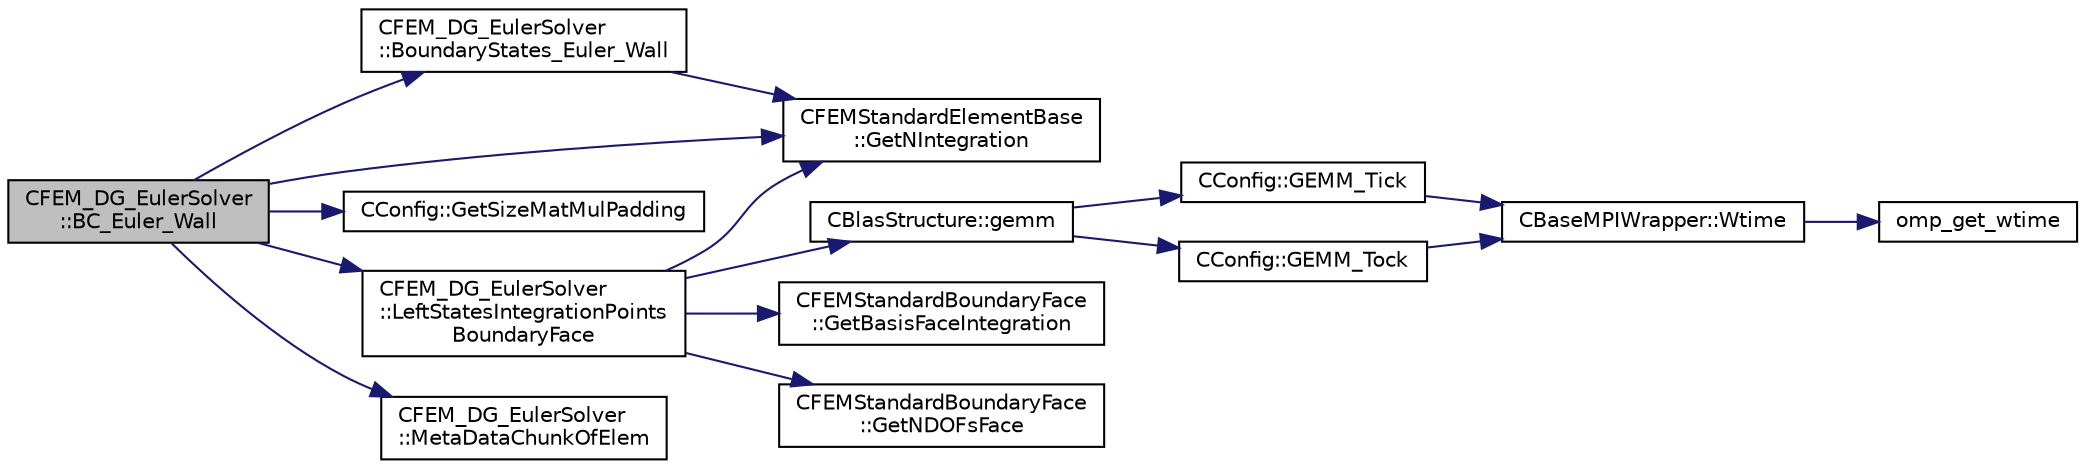 digraph "CFEM_DG_EulerSolver::BC_Euler_Wall"
{
 // LATEX_PDF_SIZE
  edge [fontname="Helvetica",fontsize="10",labelfontname="Helvetica",labelfontsize="10"];
  node [fontname="Helvetica",fontsize="10",shape=record];
  rankdir="LR";
  Node1 [label="CFEM_DG_EulerSolver\l::BC_Euler_Wall",height=0.2,width=0.4,color="black", fillcolor="grey75", style="filled", fontcolor="black",tooltip="Impose via the residual the Euler wall boundary condition. It is a virtual function,..."];
  Node1 -> Node2 [color="midnightblue",fontsize="10",style="solid",fontname="Helvetica"];
  Node2 [label="CFEM_DG_EulerSolver\l::BoundaryStates_Euler_Wall",height=0.2,width=0.4,color="black", fillcolor="white", style="filled",URL="$classCFEM__DG__EulerSolver.html#a5d32e85923daf35ff0126d5f716ff9ec",tooltip="Function, which computes the boundary states in the integration points of the boundary face by applyi..."];
  Node2 -> Node3 [color="midnightblue",fontsize="10",style="solid",fontname="Helvetica"];
  Node3 [label="CFEMStandardElementBase\l::GetNIntegration",height=0.2,width=0.4,color="black", fillcolor="white", style="filled",URL="$classCFEMStandardElementBase.html#aa5ad06a05a1d7b66bccca65521168a3b",tooltip="Function, which makes available the number of integration points for this standard element."];
  Node1 -> Node3 [color="midnightblue",fontsize="10",style="solid",fontname="Helvetica"];
  Node1 -> Node4 [color="midnightblue",fontsize="10",style="solid",fontname="Helvetica"];
  Node4 [label="CConfig::GetSizeMatMulPadding",height=0.2,width=0.4,color="black", fillcolor="white", style="filled",URL="$classCConfig.html#a82d3faf3154d13bf694af4d818ef91c7",tooltip="Function to make available the matrix size in vectorization in order to optimize the gemm performance..."];
  Node1 -> Node5 [color="midnightblue",fontsize="10",style="solid",fontname="Helvetica"];
  Node5 [label="CFEM_DG_EulerSolver\l::LeftStatesIntegrationPoints\lBoundaryFace",height=0.2,width=0.4,color="black", fillcolor="white", style="filled",URL="$classCFEM__DG__EulerSolver.html#a79debb4e2ee70feac94e9a420705dbf9",tooltip="Function, which computes the left state of a boundary face."];
  Node5 -> Node6 [color="midnightblue",fontsize="10",style="solid",fontname="Helvetica"];
  Node6 [label="CBlasStructure::gemm",height=0.2,width=0.4,color="black", fillcolor="white", style="filled",URL="$classCBlasStructure.html#ad282634317e0a32bce7896e2ddc40043",tooltip="Function, which carries out a dense matrix product. It is a limited version of the BLAS gemm function..."];
  Node6 -> Node7 [color="midnightblue",fontsize="10",style="solid",fontname="Helvetica"];
  Node7 [label="CConfig::GEMM_Tick",height=0.2,width=0.4,color="black", fillcolor="white", style="filled",URL="$classCConfig.html#a2843524e5245c2c6128acdd20e746f4a",tooltip="Start the timer for profiling subroutines."];
  Node7 -> Node8 [color="midnightblue",fontsize="10",style="solid",fontname="Helvetica"];
  Node8 [label="CBaseMPIWrapper::Wtime",height=0.2,width=0.4,color="black", fillcolor="white", style="filled",URL="$classCBaseMPIWrapper.html#adcf32aa628d4b515e8835bc5c56fbf08",tooltip=" "];
  Node8 -> Node9 [color="midnightblue",fontsize="10",style="solid",fontname="Helvetica"];
  Node9 [label="omp_get_wtime",height=0.2,width=0.4,color="black", fillcolor="white", style="filled",URL="$omp__structure_8hpp.html#a649bd48ab038a72108f11f5a85316266",tooltip="Return the wall time."];
  Node6 -> Node10 [color="midnightblue",fontsize="10",style="solid",fontname="Helvetica"];
  Node10 [label="CConfig::GEMM_Tock",height=0.2,width=0.4,color="black", fillcolor="white", style="filled",URL="$classCConfig.html#a695fe18134532a43b328845dd0cce3bb",tooltip="Stop the timer for the GEMM profiling and store results."];
  Node10 -> Node8 [color="midnightblue",fontsize="10",style="solid",fontname="Helvetica"];
  Node5 -> Node11 [color="midnightblue",fontsize="10",style="solid",fontname="Helvetica"];
  Node11 [label="CFEMStandardBoundaryFace\l::GetBasisFaceIntegration",height=0.2,width=0.4,color="black", fillcolor="white", style="filled",URL="$classCFEMStandardBoundaryFace.html#a19d1d508495d95239567972e425fd0c3",tooltip="Function, which makes available the face basis functions in the integration points."];
  Node5 -> Node12 [color="midnightblue",fontsize="10",style="solid",fontname="Helvetica"];
  Node12 [label="CFEMStandardBoundaryFace\l::GetNDOFsFace",height=0.2,width=0.4,color="black", fillcolor="white", style="filled",URL="$classCFEMStandardBoundaryFace.html#a26266f4d68d95c22bbb949fe6d8f5db6",tooltip="Function, which makes available the number of DOFs of the face."];
  Node5 -> Node3 [color="midnightblue",fontsize="10",style="solid",fontname="Helvetica"];
  Node1 -> Node13 [color="midnightblue",fontsize="10",style="solid",fontname="Helvetica"];
  Node13 [label="CFEM_DG_EulerSolver\l::MetaDataChunkOfElem",height=0.2,width=0.4,color="black", fillcolor="white", style="filled",URL="$classCFEM__DG__EulerSolver.html#ad358fa06c0e5b2762ad3258eb2c677e2",tooltip="Template function, which determines some meta data for the chunk of elements/faces that must be treat..."];
}
